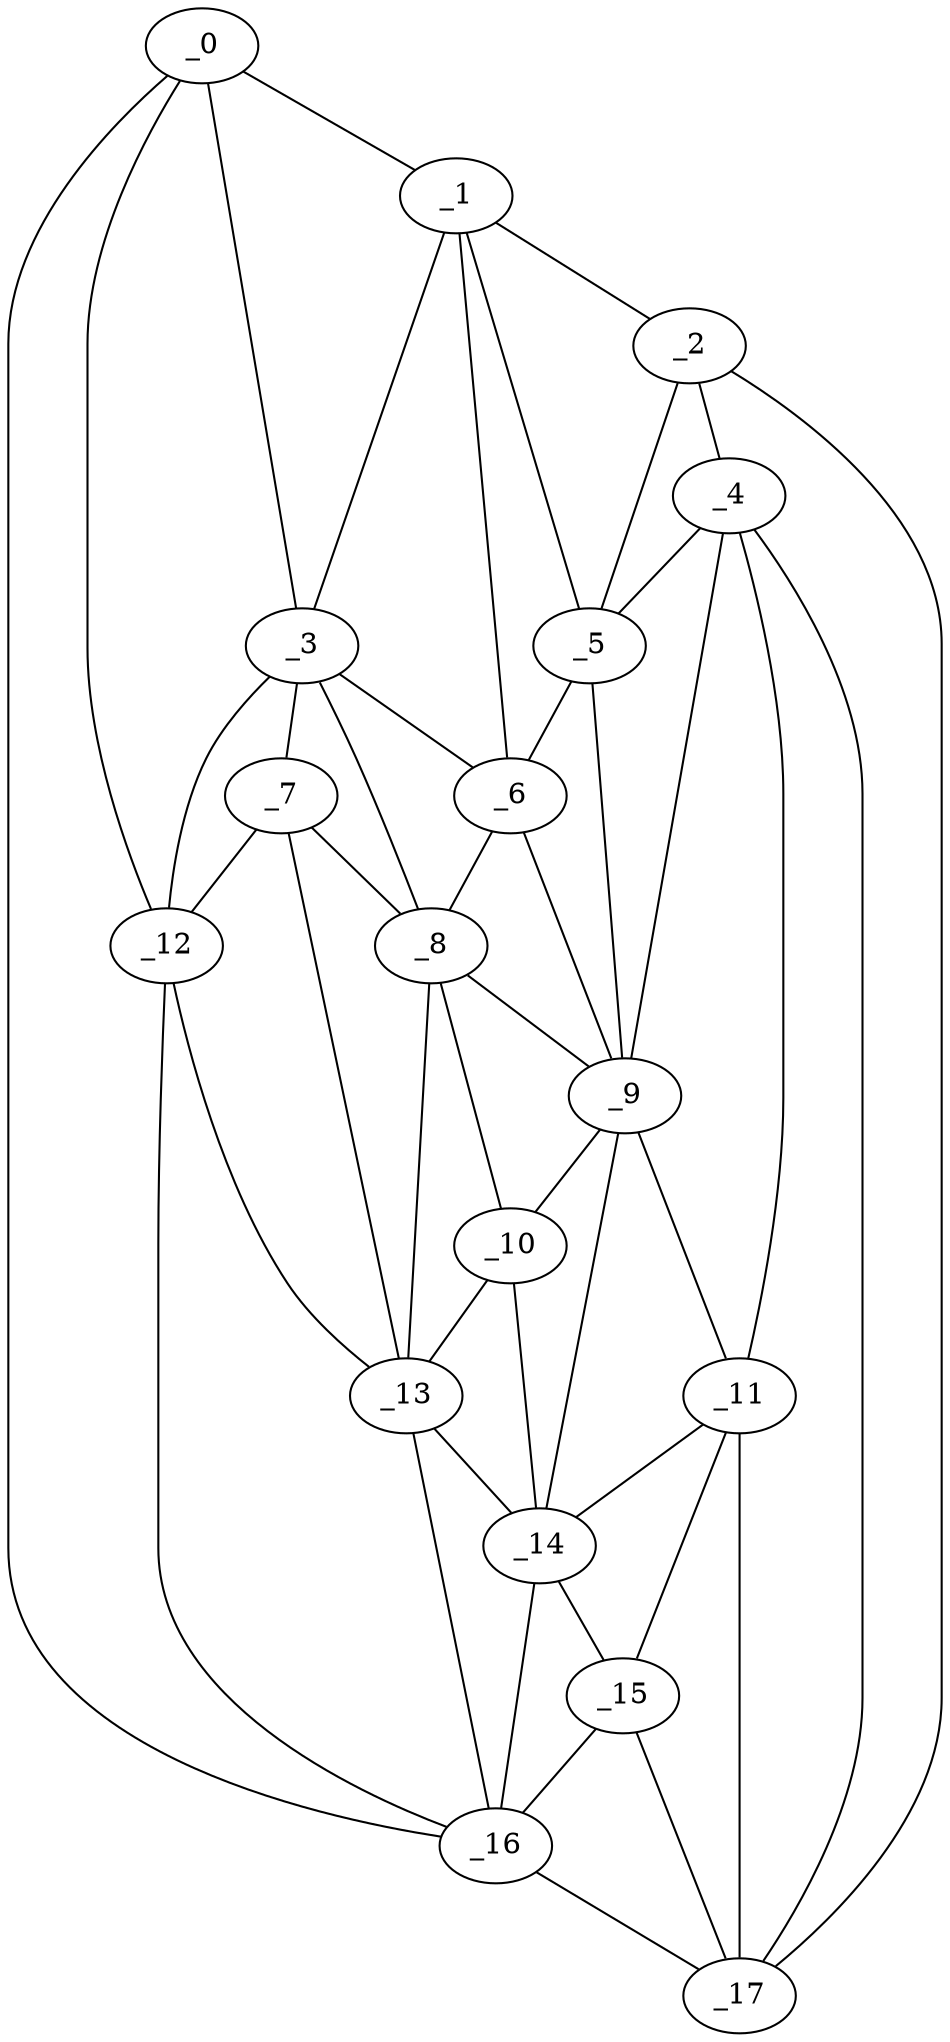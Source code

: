 graph "obj86__35.gxl" {
	_0	 [x=31,
		y=14];
	_1	 [x=55,
		y=63];
	_0 -- _1	 [valence=1];
	_3	 [x=63,
		y=23];
	_0 -- _3	 [valence=2];
	_12	 [x=94,
		y=20];
	_0 -- _12	 [valence=2];
	_16	 [x=102,
		y=18];
	_0 -- _16	 [valence=1];
	_2	 [x=59,
		y=71];
	_1 -- _2	 [valence=1];
	_1 -- _3	 [valence=2];
	_5	 [x=72,
		y=59];
	_1 -- _5	 [valence=2];
	_6	 [x=75,
		y=54];
	_1 -- _6	 [valence=1];
	_4	 [x=70,
		y=71];
	_2 -- _4	 [valence=2];
	_2 -- _5	 [valence=2];
	_17	 [x=103,
		y=73];
	_2 -- _17	 [valence=1];
	_3 -- _6	 [valence=2];
	_7	 [x=78,
		y=24];
	_3 -- _7	 [valence=2];
	_8	 [x=81,
		y=47];
	_3 -- _8	 [valence=1];
	_3 -- _12	 [valence=1];
	_4 -- _5	 [valence=2];
	_9	 [x=84,
		y=57];
	_4 -- _9	 [valence=2];
	_11	 [x=91,
		y=63];
	_4 -- _11	 [valence=2];
	_4 -- _17	 [valence=1];
	_5 -- _6	 [valence=1];
	_5 -- _9	 [valence=2];
	_6 -- _8	 [valence=1];
	_6 -- _9	 [valence=2];
	_7 -- _8	 [valence=2];
	_7 -- _12	 [valence=1];
	_13	 [x=94,
		y=41];
	_7 -- _13	 [valence=1];
	_8 -- _9	 [valence=1];
	_10	 [x=89,
		y=48];
	_8 -- _10	 [valence=2];
	_8 -- _13	 [valence=1];
	_9 -- _10	 [valence=2];
	_9 -- _11	 [valence=2];
	_14	 [x=97,
		y=53];
	_9 -- _14	 [valence=2];
	_10 -- _13	 [valence=2];
	_10 -- _14	 [valence=2];
	_11 -- _14	 [valence=1];
	_15	 [x=101,
		y=60];
	_11 -- _15	 [valence=2];
	_11 -- _17	 [valence=2];
	_12 -- _13	 [valence=2];
	_12 -- _16	 [valence=1];
	_13 -- _14	 [valence=1];
	_13 -- _16	 [valence=1];
	_14 -- _15	 [valence=2];
	_14 -- _16	 [valence=2];
	_15 -- _16	 [valence=1];
	_15 -- _17	 [valence=1];
	_16 -- _17	 [valence=1];
}
